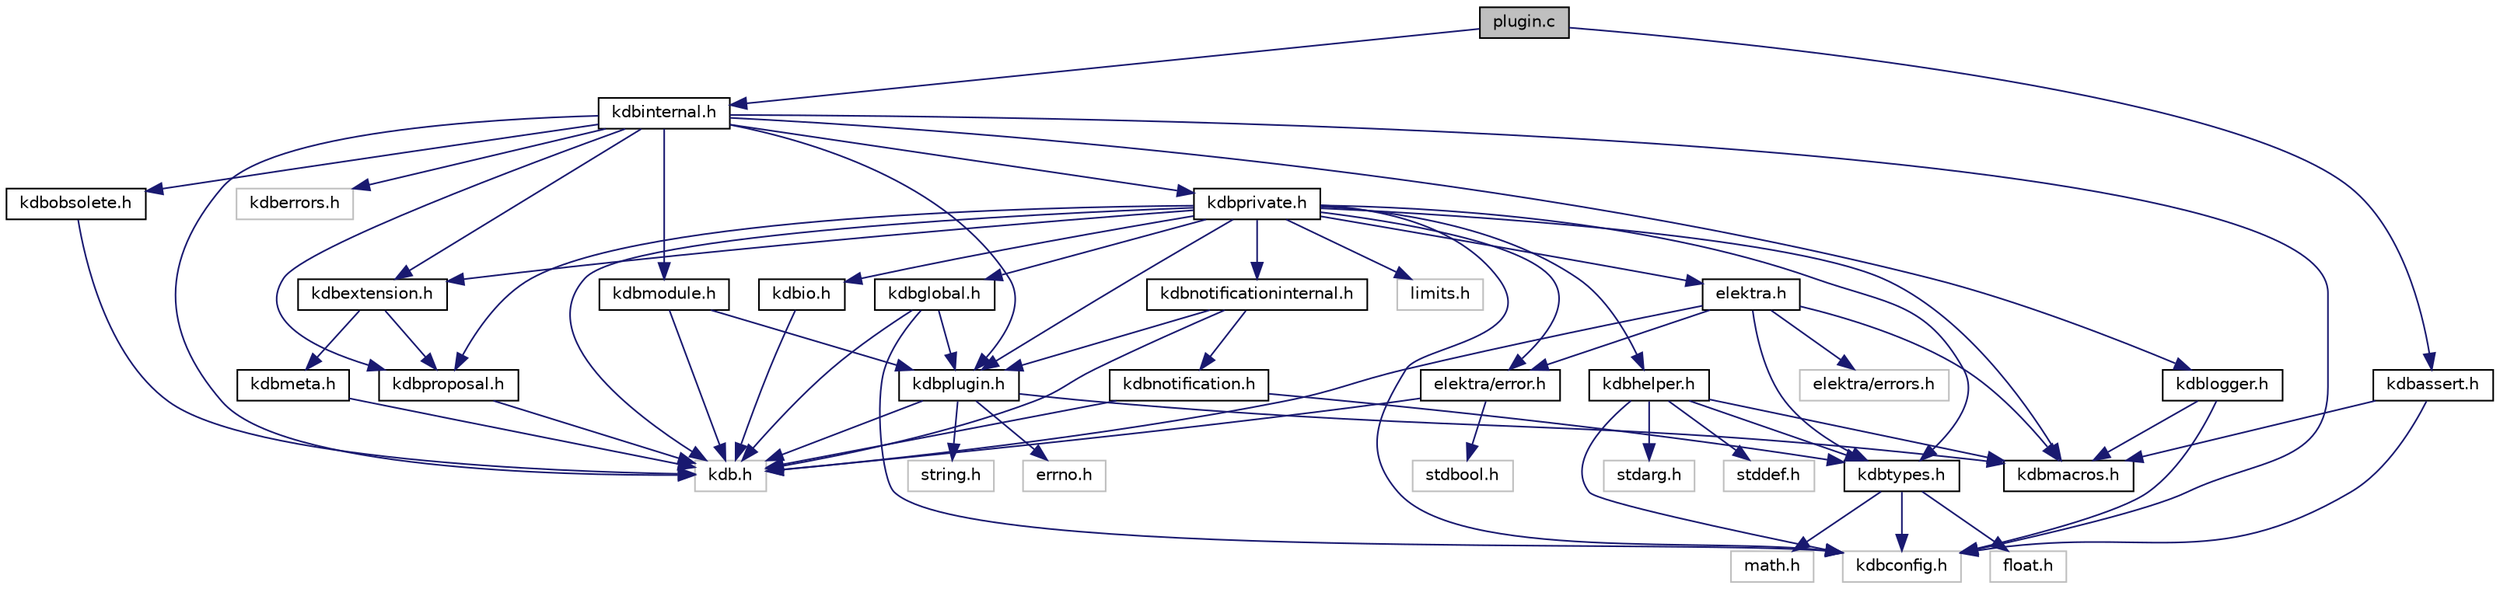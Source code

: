 digraph "plugin.c"
{
  edge [fontname="Helvetica",fontsize="10",labelfontname="Helvetica",labelfontsize="10"];
  node [fontname="Helvetica",fontsize="10",shape=record];
  Node0 [label="plugin.c",height=0.2,width=0.4,color="black", fillcolor="grey75", style="filled", fontcolor="black"];
  Node0 -> Node1 [color="midnightblue",fontsize="10",style="solid",fontname="Helvetica"];
  Node1 [label="kdbassert.h",height=0.2,width=0.4,color="black", fillcolor="white", style="filled",URL="$kdbassert_8h.html",tooltip="Assertions macros. "];
  Node1 -> Node2 [color="midnightblue",fontsize="10",style="solid",fontname="Helvetica"];
  Node2 [label="kdbconfig.h",height=0.2,width=0.4,color="grey75", fillcolor="white", style="filled"];
  Node1 -> Node3 [color="midnightblue",fontsize="10",style="solid",fontname="Helvetica"];
  Node3 [label="kdbmacros.h",height=0.2,width=0.4,color="black", fillcolor="white", style="filled",URL="$kdbmacros_8h.html",tooltip="Macros by Elektra. "];
  Node0 -> Node4 [color="midnightblue",fontsize="10",style="solid",fontname="Helvetica"];
  Node4 [label="kdbinternal.h",height=0.2,width=0.4,color="black", fillcolor="white", style="filled",URL="$kdbinternal_8h.html",tooltip="Includes most internal header files. "];
  Node4 -> Node5 [color="midnightblue",fontsize="10",style="solid",fontname="Helvetica"];
  Node5 [label="kdb.h",height=0.2,width=0.4,color="grey75", fillcolor="white", style="filled"];
  Node4 -> Node2 [color="midnightblue",fontsize="10",style="solid",fontname="Helvetica"];
  Node4 -> Node6 [color="midnightblue",fontsize="10",style="solid",fontname="Helvetica"];
  Node6 [label="kdberrors.h",height=0.2,width=0.4,color="grey75", fillcolor="white", style="filled"];
  Node4 -> Node7 [color="midnightblue",fontsize="10",style="solid",fontname="Helvetica"];
  Node7 [label="kdbextension.h",height=0.2,width=0.4,color="black", fillcolor="white", style="filled",URL="$kdbextension_8h.html",tooltip="Extension functionality. "];
  Node7 -> Node8 [color="midnightblue",fontsize="10",style="solid",fontname="Helvetica"];
  Node8 [label="kdbmeta.h",height=0.2,width=0.4,color="black", fillcolor="white", style="filled",URL="$kdbmeta_8h.html",tooltip="metadata functions "];
  Node8 -> Node5 [color="midnightblue",fontsize="10",style="solid",fontname="Helvetica"];
  Node7 -> Node9 [color="midnightblue",fontsize="10",style="solid",fontname="Helvetica"];
  Node9 [label="kdbproposal.h",height=0.2,width=0.4,color="black", fillcolor="white", style="filled",URL="$kdbproposal_8h.html",tooltip="Proposed declarations. "];
  Node9 -> Node5 [color="midnightblue",fontsize="10",style="solid",fontname="Helvetica"];
  Node4 -> Node10 [color="midnightblue",fontsize="10",style="solid",fontname="Helvetica"];
  Node10 [label="kdblogger.h",height=0.2,width=0.4,color="black", fillcolor="white", style="filled",URL="$kdblogger_8h.html",tooltip="Logger Interface. "];
  Node10 -> Node2 [color="midnightblue",fontsize="10",style="solid",fontname="Helvetica"];
  Node10 -> Node3 [color="midnightblue",fontsize="10",style="solid",fontname="Helvetica"];
  Node4 -> Node11 [color="midnightblue",fontsize="10",style="solid",fontname="Helvetica"];
  Node11 [label="kdbmodule.h",height=0.2,width=0.4,color="black", fillcolor="white", style="filled",URL="$kdbmodule_8h.html"];
  Node11 -> Node5 [color="midnightblue",fontsize="10",style="solid",fontname="Helvetica"];
  Node11 -> Node12 [color="midnightblue",fontsize="10",style="solid",fontname="Helvetica"];
  Node12 [label="kdbplugin.h",height=0.2,width=0.4,color="black", fillcolor="white", style="filled",URL="$kdbplugin_8h.html",tooltip="Methods for plugin programing. "];
  Node12 -> Node5 [color="midnightblue",fontsize="10",style="solid",fontname="Helvetica"];
  Node12 -> Node13 [color="midnightblue",fontsize="10",style="solid",fontname="Helvetica"];
  Node13 [label="errno.h",height=0.2,width=0.4,color="grey75", fillcolor="white", style="filled"];
  Node12 -> Node3 [color="midnightblue",fontsize="10",style="solid",fontname="Helvetica"];
  Node12 -> Node14 [color="midnightblue",fontsize="10",style="solid",fontname="Helvetica"];
  Node14 [label="string.h",height=0.2,width=0.4,color="grey75", fillcolor="white", style="filled"];
  Node4 -> Node15 [color="midnightblue",fontsize="10",style="solid",fontname="Helvetica"];
  Node15 [label="kdbobsolete.h",height=0.2,width=0.4,color="black", fillcolor="white", style="filled",URL="$kdbobsolete_8h.html",tooltip="Obsolete/Deprecated API. "];
  Node15 -> Node5 [color="midnightblue",fontsize="10",style="solid",fontname="Helvetica"];
  Node4 -> Node12 [color="midnightblue",fontsize="10",style="solid",fontname="Helvetica"];
  Node4 -> Node16 [color="midnightblue",fontsize="10",style="solid",fontname="Helvetica"];
  Node16 [label="kdbprivate.h",height=0.2,width=0.4,color="black", fillcolor="white", style="filled",URL="$kdbprivate_8h.html",tooltip="Private declarations. "];
  Node16 -> Node17 [color="midnightblue",fontsize="10",style="solid",fontname="Helvetica"];
  Node17 [label="elektra.h",height=0.2,width=0.4,color="black", fillcolor="white", style="filled",URL="$elektra_8h.html",tooltip="Elektra High Level API. "];
  Node17 -> Node18 [color="midnightblue",fontsize="10",style="solid",fontname="Helvetica"];
  Node18 [label="elektra/error.h",height=0.2,width=0.4,color="black", fillcolor="white", style="filled",URL="$error_8h.html",tooltip="Elektra error. "];
  Node18 -> Node5 [color="midnightblue",fontsize="10",style="solid",fontname="Helvetica"];
  Node18 -> Node19 [color="midnightblue",fontsize="10",style="solid",fontname="Helvetica"];
  Node19 [label="stdbool.h",height=0.2,width=0.4,color="grey75", fillcolor="white", style="filled"];
  Node17 -> Node20 [color="midnightblue",fontsize="10",style="solid",fontname="Helvetica"];
  Node20 [label="elektra/errors.h",height=0.2,width=0.4,color="grey75", fillcolor="white", style="filled"];
  Node17 -> Node5 [color="midnightblue",fontsize="10",style="solid",fontname="Helvetica"];
  Node17 -> Node3 [color="midnightblue",fontsize="10",style="solid",fontname="Helvetica"];
  Node17 -> Node21 [color="midnightblue",fontsize="10",style="solid",fontname="Helvetica"];
  Node21 [label="kdbtypes.h",height=0.2,width=0.4,color="black", fillcolor="white", style="filled",URL="$kdbtypes_8h.html",tooltip="Elektra’s data types for C and C++11. "];
  Node21 -> Node2 [color="midnightblue",fontsize="10",style="solid",fontname="Helvetica"];
  Node21 -> Node22 [color="midnightblue",fontsize="10",style="solid",fontname="Helvetica"];
  Node22 [label="float.h",height=0.2,width=0.4,color="grey75", fillcolor="white", style="filled"];
  Node21 -> Node23 [color="midnightblue",fontsize="10",style="solid",fontname="Helvetica"];
  Node23 [label="math.h",height=0.2,width=0.4,color="grey75", fillcolor="white", style="filled"];
  Node16 -> Node18 [color="midnightblue",fontsize="10",style="solid",fontname="Helvetica"];
  Node16 -> Node5 [color="midnightblue",fontsize="10",style="solid",fontname="Helvetica"];
  Node16 -> Node2 [color="midnightblue",fontsize="10",style="solid",fontname="Helvetica"];
  Node16 -> Node7 [color="midnightblue",fontsize="10",style="solid",fontname="Helvetica"];
  Node16 -> Node24 [color="midnightblue",fontsize="10",style="solid",fontname="Helvetica"];
  Node24 [label="kdbhelper.h",height=0.2,width=0.4,color="black", fillcolor="white", style="filled",URL="$kdbhelper_8h.html",tooltip="Helper for memory management. "];
  Node24 -> Node2 [color="midnightblue",fontsize="10",style="solid",fontname="Helvetica"];
  Node24 -> Node3 [color="midnightblue",fontsize="10",style="solid",fontname="Helvetica"];
  Node24 -> Node21 [color="midnightblue",fontsize="10",style="solid",fontname="Helvetica"];
  Node24 -> Node25 [color="midnightblue",fontsize="10",style="solid",fontname="Helvetica"];
  Node25 [label="stdarg.h",height=0.2,width=0.4,color="grey75", fillcolor="white", style="filled"];
  Node24 -> Node26 [color="midnightblue",fontsize="10",style="solid",fontname="Helvetica"];
  Node26 [label="stddef.h",height=0.2,width=0.4,color="grey75", fillcolor="white", style="filled"];
  Node16 -> Node27 [color="midnightblue",fontsize="10",style="solid",fontname="Helvetica"];
  Node27 [label="kdbio.h",height=0.2,width=0.4,color="black", fillcolor="white", style="filled",URL="$kdbio_8h.html",tooltip="Elektra-I/O structures for I/O bindings, plugins and applications. "];
  Node27 -> Node5 [color="midnightblue",fontsize="10",style="solid",fontname="Helvetica"];
  Node16 -> Node3 [color="midnightblue",fontsize="10",style="solid",fontname="Helvetica"];
  Node16 -> Node28 [color="midnightblue",fontsize="10",style="solid",fontname="Helvetica"];
  Node28 [label="kdbnotificationinternal.h",height=0.2,width=0.4,color="black", fillcolor="white", style="filled",URL="$kdbnotificationinternal_8h.html",tooltip="Elektra-Notification structures and declarations for developing notification and transport plugins..."];
  Node28 -> Node5 [color="midnightblue",fontsize="10",style="solid",fontname="Helvetica"];
  Node28 -> Node29 [color="midnightblue",fontsize="10",style="solid",fontname="Helvetica"];
  Node29 [label="kdbnotification.h",height=0.2,width=0.4,color="black", fillcolor="white", style="filled",URL="$kdbnotification_8h.html",tooltip="Elektra-Notification structures and declarations for application developers. "];
  Node29 -> Node5 [color="midnightblue",fontsize="10",style="solid",fontname="Helvetica"];
  Node29 -> Node21 [color="midnightblue",fontsize="10",style="solid",fontname="Helvetica"];
  Node28 -> Node12 [color="midnightblue",fontsize="10",style="solid",fontname="Helvetica"];
  Node16 -> Node12 [color="midnightblue",fontsize="10",style="solid",fontname="Helvetica"];
  Node16 -> Node9 [color="midnightblue",fontsize="10",style="solid",fontname="Helvetica"];
  Node16 -> Node21 [color="midnightblue",fontsize="10",style="solid",fontname="Helvetica"];
  Node16 -> Node30 [color="midnightblue",fontsize="10",style="solid",fontname="Helvetica"];
  Node30 [label="kdbglobal.h",height=0.2,width=0.4,color="black", fillcolor="white", style="filled",URL="$kdbglobal_8h.html",tooltip="Defines for global plugins. "];
  Node30 -> Node5 [color="midnightblue",fontsize="10",style="solid",fontname="Helvetica"];
  Node30 -> Node2 [color="midnightblue",fontsize="10",style="solid",fontname="Helvetica"];
  Node30 -> Node12 [color="midnightblue",fontsize="10",style="solid",fontname="Helvetica"];
  Node16 -> Node31 [color="midnightblue",fontsize="10",style="solid",fontname="Helvetica"];
  Node31 [label="limits.h",height=0.2,width=0.4,color="grey75", fillcolor="white", style="filled"];
  Node4 -> Node9 [color="midnightblue",fontsize="10",style="solid",fontname="Helvetica"];
}
